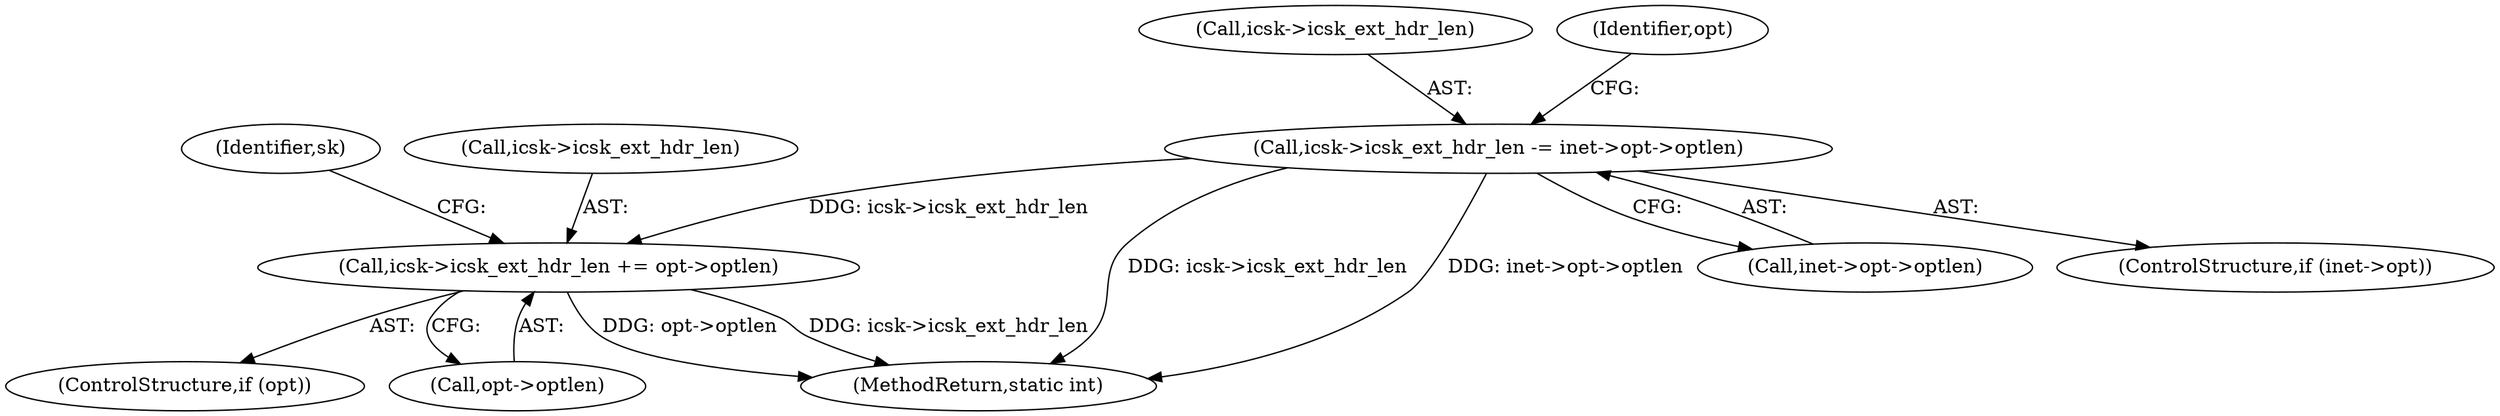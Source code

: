 digraph "0_linux_f6d8bd051c391c1c0458a30b2a7abcd939329259_26@pointer" {
"1000325" [label="(Call,icsk->icsk_ext_hdr_len -= inet->opt->optlen)"];
"1000336" [label="(Call,icsk->icsk_ext_hdr_len += opt->optlen)"];
"1000326" [label="(Call,icsk->icsk_ext_hdr_len)"];
"1000321" [label="(ControlStructure,if (inet->opt))"];
"1001720" [label="(MethodReturn,static int)"];
"1000336" [label="(Call,icsk->icsk_ext_hdr_len += opt->optlen)"];
"1000335" [label="(Identifier,opt)"];
"1000329" [label="(Call,inet->opt->optlen)"];
"1000344" [label="(Identifier,sk)"];
"1000334" [label="(ControlStructure,if (opt))"];
"1000337" [label="(Call,icsk->icsk_ext_hdr_len)"];
"1000325" [label="(Call,icsk->icsk_ext_hdr_len -= inet->opt->optlen)"];
"1000340" [label="(Call,opt->optlen)"];
"1000325" -> "1000321"  [label="AST: "];
"1000325" -> "1000329"  [label="CFG: "];
"1000326" -> "1000325"  [label="AST: "];
"1000329" -> "1000325"  [label="AST: "];
"1000335" -> "1000325"  [label="CFG: "];
"1000325" -> "1001720"  [label="DDG: icsk->icsk_ext_hdr_len"];
"1000325" -> "1001720"  [label="DDG: inet->opt->optlen"];
"1000325" -> "1000336"  [label="DDG: icsk->icsk_ext_hdr_len"];
"1000336" -> "1000334"  [label="AST: "];
"1000336" -> "1000340"  [label="CFG: "];
"1000337" -> "1000336"  [label="AST: "];
"1000340" -> "1000336"  [label="AST: "];
"1000344" -> "1000336"  [label="CFG: "];
"1000336" -> "1001720"  [label="DDG: opt->optlen"];
"1000336" -> "1001720"  [label="DDG: icsk->icsk_ext_hdr_len"];
}
